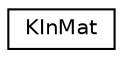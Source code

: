 digraph "Graphical Class Hierarchy"
{
 // LATEX_PDF_SIZE
  edge [fontname="Helvetica",fontsize="10",labelfontname="Helvetica",labelfontsize="10"];
  node [fontname="Helvetica",fontsize="10",shape=record];
  rankdir="LR";
  Node0 [label="KInMat",height=0.2,width=0.4,color="black", fillcolor="white", style="filled",URL="$struct_k_in_mat.html",tooltip="constante des caractère définissant la map"];
}
